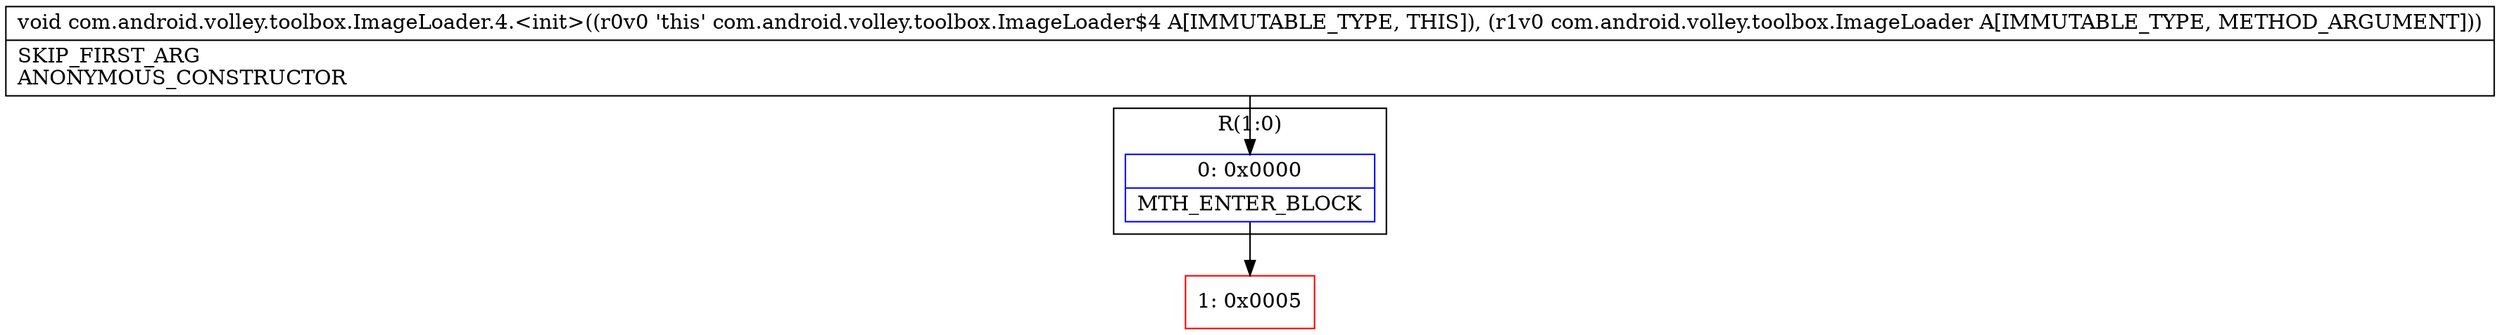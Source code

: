 digraph "CFG forcom.android.volley.toolbox.ImageLoader.4.\<init\>(Lcom\/android\/volley\/toolbox\/ImageLoader;)V" {
subgraph cluster_Region_1517996471 {
label = "R(1:0)";
node [shape=record,color=blue];
Node_0 [shape=record,label="{0\:\ 0x0000|MTH_ENTER_BLOCK\l}"];
}
Node_1 [shape=record,color=red,label="{1\:\ 0x0005}"];
MethodNode[shape=record,label="{void com.android.volley.toolbox.ImageLoader.4.\<init\>((r0v0 'this' com.android.volley.toolbox.ImageLoader$4 A[IMMUTABLE_TYPE, THIS]), (r1v0 com.android.volley.toolbox.ImageLoader A[IMMUTABLE_TYPE, METHOD_ARGUMENT]))  | SKIP_FIRST_ARG\lANONYMOUS_CONSTRUCTOR\l}"];
MethodNode -> Node_0;
Node_0 -> Node_1;
}

